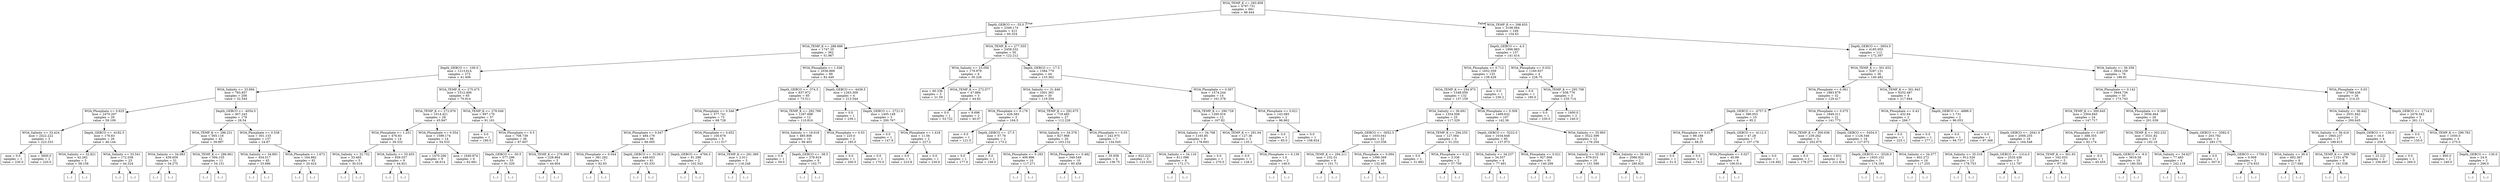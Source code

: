 digraph Tree {
node [shape=box] ;
0 [label="WOA_TEMP_K <= 293.858\nmse = 4797.731\nsamples = 661\nvalue = 98.444"] ;
1 [label="Depth_GEBCO <= -35.0\nmse = 2349.174\nsamples = 412\nvalue = 60.324"] ;
0 -> 1 [labeldistance=2.5, labelangle=45, headlabel="True"] ;
2 [label="WOA_TEMP_K <= 288.686\nmse = 1747.35\nsamples = 362\nvalue = 51.967"] ;
1 -> 2 ;
3 [label="Depth_GEBCO <= -100.0\nmse = 1213.614\nsamples = 273\nvalue = 41.406"] ;
2 -> 3 ;
4 [label="WOA_Salinity <= 33.694\nmse = 783.857\nsamples = 208\nvalue = 32.544"] ;
3 -> 4 ;
5 [label="WOA_Phosphate <= 0.625\nmse = 2470.297\nsamples = 29\nvalue = 59.109"] ;
4 -> 5 ;
6 [label="WOA_Salinity <= 33.424\nmse = 2422.222\nsamples = 3\nvalue = 223.333"] ;
5 -> 6 ;
7 [label="mse = 0.0\nsamples = 1\nvalue = 230.0"] ;
6 -> 7 ;
8 [label="mse = 3600.0\nsamples = 2\nvalue = 220.0"] ;
6 -> 8 ;
9 [label="Depth_GEBCO <= -4182.5\nmse = 176.83\nsamples = 26\nvalue = 46.144"] ;
5 -> 9 ;
10 [label="WOA_Salinity <= 32.821\nmse = 42.262\nsamples = 3\nvalue = 58.158"] ;
9 -> 10 ;
11 [label="(...)"] ;
10 -> 11 ;
12 [label="(...)"] ;
10 -> 12 ;
15 [label="WOA_Salinity <= 33.541\nmse = 172.038\nsamples = 23\nvalue = 44.324"] ;
9 -> 15 ;
16 [label="(...)"] ;
15 -> 16 ;
33 [label="(...)"] ;
15 -> 33 ;
50 [label="Depth_GEBCO <= -4054.5\nmse = 407.243\nsamples = 179\nvalue = 28.54"] ;
4 -> 50 ;
51 [label="WOA_TEMP_K <= 286.231\nmse = 565.118\nsamples = 42\nvalue = 39.997"] ;
50 -> 51 ;
52 [label="WOA_Salinity <= 34.083\nmse = 439.659\nsamples = 31\nvalue = 34.275"] ;
51 -> 52 ;
53 [label="(...)"] ;
52 -> 53 ;
92 [label="(...)"] ;
52 -> 92 ;
113 [label="WOA_TEMP_K <= 286.961\nmse = 594.155\nsamples = 11\nvalue = 54.151"] ;
51 -> 113 ;
114 [label="(...)"] ;
113 -> 114 ;
115 [label="(...)"] ;
113 -> 115 ;
134 [label="WOA_Phosphate <= 0.538\nmse = 301.133\nsamples = 137\nvalue = 24.87"] ;
50 -> 134 ;
135 [label="WOA_Salinity <= 34.891\nmse = 454.517\nsamples = 45\nvalue = 33.696"] ;
134 -> 135 ;
136 [label="(...)"] ;
135 -> 136 ;
149 [label="(...)"] ;
135 -> 149 ;
186 [label="WOA_Phosphate <= 1.672\nmse = 164.882\nsamples = 92\nvalue = 20.424"] ;
134 -> 186 ;
187 [label="(...)"] ;
186 -> 187 ;
300 [label="(...)"] ;
186 -> 300 ;
323 [label="WOA_TEMP_K <= 275.475\nmse = 1512.406\nsamples = 65\nvalue = 70.914"] ;
3 -> 323 ;
324 [label="WOA_TEMP_K <= 272.876\nmse = 1014.421\nsamples = 28\nvalue = 45.847"] ;
323 -> 324 ;
325 [label="WOA_Phosphate <= 1.251\nmse = 476.83\nsamples = 14\nvalue = 39.332"] ;
324 -> 325 ;
326 [label="WOA_Salinity <= 32.752\nmse = 33.465\nsamples = 5\nvalue = 30.018"] ;
325 -> 326 ;
327 [label="(...)"] ;
326 -> 327 ;
328 [label="(...)"] ;
326 -> 328 ;
329 [label="WOA_Salinity <= 33.455\nmse = 659.557\nsamples = 9\nvalue = 44.921"] ;
325 -> 329 ;
330 [label="(...)"] ;
329 -> 330 ;
335 [label="(...)"] ;
329 -> 335 ;
338 [label="WOA_Phosphate <= 0.554\nmse = 1599.174\nsamples = 14\nvalue = 54.533"] ;
324 -> 338 ;
339 [label="mse = 1470.206\nsamples = 8\nvalue = 48.014"] ;
338 -> 339 ;
340 [label="mse = 1640.874\nsamples = 6\nvalue = 62.681"] ;
338 -> 340 ;
341 [label="WOA_TEMP_K <= 278.049\nmse = 997.176\nsamples = 37\nvalue = 91.161"] ;
323 -> 341 ;
342 [label="mse = 0.0\nsamples = 1\nvalue = 180.0"] ;
341 -> 342 ;
343 [label="WOA_Phosphate <= 0.5\nmse = 708.739\nsamples = 36\nvalue = 87.607"] ;
341 -> 343 ;
344 [label="Depth_GEBCO <= -50.5\nmse = 577.296\nsamples = 33\nvalue = 91.329"] ;
343 -> 344 ;
345 [label="(...)"] ;
344 -> 345 ;
364 [label="(...)"] ;
344 -> 364 ;
391 [label="WOA_TEMP_K <= 279.668\nmse = 228.864\nsamples = 3\nvalue = 44.804"] ;
343 -> 391 ;
392 [label="(...)"] ;
391 -> 392 ;
393 [label="(...)"] ;
391 -> 393 ;
396 [label="WOA_Phosphate <= 1.026\nmse = 2036.889\nsamples = 89\nvalue = 82.449"] ;
2 -> 396 ;
397 [label="Depth_GEBCO <= -374.5\nmse = 837.972\nsamples = 85\nvalue = 73.511"] ;
396 -> 397 ;
398 [label="WOA_Phosphate <= 0.546\nmse = 577.741\nsamples = 73\nvalue = 68.728"] ;
397 -> 398 ;
399 [label="WOA_Phosphate <= 0.047\nmse = 484.176\nsamples = 68\nvalue = 66.005"] ;
398 -> 399 ;
400 [label="WOA_Phosphate <= 0.044\nmse = 381.292\nsamples = 7\nvalue = 82.93"] ;
399 -> 400 ;
401 [label="(...)"] ;
400 -> 401 ;
410 [label="(...)"] ;
400 -> 410 ;
411 [label="Depth_GEBCO <= -5139.0\nmse = 448.053\nsamples = 61\nvalue = 63.333"] ;
399 -> 411 ;
412 [label="(...)"] ;
411 -> 412 ;
423 [label="(...)"] ;
411 -> 423 ;
510 [label="WOA_Phosphate <= 0.652\nmse = 100.678\nsamples = 5\nvalue = 111.517"] ;
398 -> 510 ;
511 [label="Depth_GEBCO <= -4794.5\nmse = 91.298\nsamples = 2\nvalue = 102.543"] ;
510 -> 511 ;
512 [label="(...)"] ;
511 -> 512 ;
513 [label="(...)"] ;
511 -> 513 ;
514 [label="WOA_TEMP_K <= 291.369\nmse = 2.011\nsamples = 3\nvalue = 118.248"] ;
510 -> 514 ;
515 [label="(...)"] ;
514 -> 515 ;
516 [label="(...)"] ;
514 -> 516 ;
517 [label="WOA_TEMP_K <= 292.769\nmse = 1297.688\nsamples = 12\nvalue = 110.816"] ;
397 -> 517 ;
518 [label="WOA_Salinity <= 19.618\nmse = 485.806\nsamples = 10\nvalue = 99.403"] ;
517 -> 518 ;
519 [label="mse = 0.0\nsamples = 1\nvalue = 59.0"] ;
518 -> 519 ;
520 [label="Depth_GEBCO <= -38.5\nmse = 378.919\nsamples = 9\nvalue = 102.77"] ;
518 -> 520 ;
521 [label="(...)"] ;
520 -> 521 ;
534 [label="(...)"] ;
520 -> 534 ;
535 [label="WOA_Phosphate <= 0.03\nmse = 225.0\nsamples = 2\nvalue = 185.0"] ;
517 -> 535 ;
536 [label="mse = 0.0\nsamples = 1\nvalue = 200.0"] ;
535 -> 536 ;
537 [label="mse = 0.0\nsamples = 1\nvalue = 170.0"] ;
535 -> 537 ;
538 [label="Depth_GEBCO <= -4439.5\nmse = 1263.309\nsamples = 4\nvalue = 213.544"] ;
396 -> 538 ;
539 [label="mse = 0.0\nsamples = 1\nvalue = 239.1"] ;
538 -> 539 ;
540 [label="Depth_GEBCO <= -2721.0\nmse = 1405.149\nsamples = 3\nvalue = 200.767"] ;
538 -> 540 ;
541 [label="mse = 0.0\nsamples = 1\nvalue = 147.9"] ;
540 -> 541 ;
542 [label="WOA_Phosphate <= 1.418\nmse = 11.56\nsamples = 2\nvalue = 227.2"] ;
540 -> 542 ;
543 [label="mse = 0.0\nsamples = 1\nvalue = 223.8"] ;
542 -> 543 ;
544 [label="mse = 0.0\nsamples = 1\nvalue = 230.6"] ;
542 -> 544 ;
545 [label="WOA_TEMP_K <= 277.555\nmse = 2458.532\nsamples = 50\nvalue = 122.212"] ;
1 -> 545 ;
546 [label="WOA_Salinity <= 23.056\nmse = 179.979\nsamples = 6\nvalue = 30.226"] ;
545 -> 546 ;
547 [label="mse = 60.336\nsamples = 3\nvalue = 21.59"] ;
546 -> 547 ;
548 [label="WOA_TEMP_K <= 272.077\nmse = 47.884\nsamples = 3\nvalue = 44.62"] ;
546 -> 548 ;
549 [label="mse = 0.0\nsamples = 1\nvalue = 53.722"] ;
548 -> 549 ;
550 [label="mse = 9.696\nsamples = 2\nvalue = 40.07"] ;
548 -> 550 ;
551 [label="Depth_GEBCO <= -17.5\nmse = 1584.779\nsamples = 44\nvalue = 133.362"] ;
545 -> 551 ;
552 [label="WOA_Salinity <= 31.846\nmse = 1001.361\nsamples = 30\nvalue = 119.354"] ;
551 -> 552 ;
553 [label="WOA_Phosphate <= 0.178\nmse = 426.583\nsamples = 3\nvalue = 164.5"] ;
552 -> 553 ;
554 [label="mse = 0.0\nsamples = 1\nvalue = 121.0"] ;
553 -> 554 ;
555 [label="Depth_GEBCO <= -27.5\nmse = 57.76\nsamples = 2\nvalue = 173.2"] ;
553 -> 555 ;
556 [label="mse = 0.0\nsamples = 1\nvalue = 177.0"] ;
555 -> 556 ;
557 [label="mse = 0.0\nsamples = 1\nvalue = 158.0"] ;
555 -> 557 ;
558 [label="WOA_TEMP_K <= 292.675\nmse = 719.485\nsamples = 27\nvalue = 112.226"] ;
552 -> 558 ;
559 [label="WOA_Salinity <= 34.378\nmse = 627.968\nsamples = 20\nvalue = 103.132"] ;
558 -> 559 ;
560 [label="WOA_Phosphate <= 0.183\nmse = 400.896\nsamples = 10\nvalue = 117.271"] ;
559 -> 560 ;
561 [label="(...)"] ;
560 -> 561 ;
564 [label="(...)"] ;
560 -> 564 ;
579 [label="WOA_Phosphate <= 0.482\nmse = 349.549\nsamples = 10\nvalue = 85.458"] ;
559 -> 579 ;
580 [label="(...)"] ;
579 -> 580 ;
591 [label="(...)"] ;
579 -> 591 ;
592 [label="WOA_Phosphate <= 0.03\nmse = 242.975\nsamples = 7\nvalue = 134.545"] ;
558 -> 592 ;
593 [label="mse = 35.938\nsamples = 4\nvalue = 138.75"] ;
592 -> 593 ;
594 [label="mse = 622.222\nsamples = 3\nvalue = 123.333"] ;
592 -> 594 ;
595 [label="WOA_Phosphate <= 0.567\nmse = 1574.244\nsamples = 14\nvalue = 161.378"] ;
551 -> 595 ;
596 [label="WOA_TEMP_K <= 290.728\nmse = 1260.916\nsamples = 12\nvalue = 167.82"] ;
595 -> 596 ;
597 [label="WOA_Salinity <= 34.768\nmse = 1165.85\nsamples = 9\nvalue = 178.693"] ;
596 -> 597 ;
598 [label="WOA_Salinity <= 34.116\nmse = 611.096\nsamples = 8\nvalue = 172.171"] ;
597 -> 598 ;
599 [label="(...)"] ;
598 -> 599 ;
612 [label="(...)"] ;
598 -> 612 ;
613 [label="mse = 0.0\nsamples = 1\nvalue = 270.0"] ;
597 -> 613 ;
614 [label="WOA_TEMP_K <= 291.04\nmse = 127.36\nsamples = 3\nvalue = 135.2"] ;
596 -> 614 ;
615 [label="mse = 0.0\nsamples = 1\nvalue = 126.0"] ;
614 -> 615 ;
616 [label="WOA_Phosphate <= 0.139\nmse = 1.0\nsamples = 2\nvalue = 149.0"] ;
614 -> 616 ;
617 [label="(...)"] ;
616 -> 617 ;
618 [label="(...)"] ;
616 -> 618 ;
619 [label="WOA_Phosphate <= 0.621\nmse = 143.085\nsamples = 2\nvalue = 96.962"] ;
595 -> 619 ;
620 [label="mse = 0.0\nsamples = 1\nvalue = 85.0"] ;
619 -> 620 ;
621 [label="mse = 0.0\nsamples = 1\nvalue = 108.924"] ;
619 -> 621 ;
622 [label="WOA_TEMP_K <= 298.655\nmse = 3108.064\nsamples = 249\nvalue = 154.63"] ;
0 -> 622 [labeldistance=2.5, labelangle=-45, headlabel="False"] ;
623 [label="Depth_GEBCO <= -4.5\nmse = 1896.883\nsamples = 137\nvalue = 141.414"] ;
622 -> 623 ;
624 [label="WOA_Phosphate <= 0.712\nmse = 1652.359\nsamples = 133\nvalue = 138.429"] ;
623 -> 624 ;
625 [label="WOA_TEMP_K <= 294.975\nmse = 1548.059\nsamples = 132\nvalue = 137.159"] ;
624 -> 625 ;
626 [label="WOA_Salinity <= 36.691\nmse = 1354.508\nsamples = 25\nvalue = 117.329"] ;
625 -> 626 ;
627 [label="Depth_GEBCO <= -3052.5\nmse = 1033.041\nsamples = 22\nvalue = 123.336"] ;
626 -> 627 ;
628 [label="WOA_TEMP_K <= 294.211\nmse = 232.51\nsamples = 6\nvalue = 101.71"] ;
627 -> 628 ;
629 [label="(...)"] ;
628 -> 629 ;
630 [label="(...)"] ;
628 -> 630 ;
639 [label="WOA_Phosphate <= 0.094\nmse = 1090.369\nsamples = 16\nvalue = 132.405"] ;
627 -> 639 ;
640 [label="(...)"] ;
639 -> 640 ;
645 [label="(...)"] ;
639 -> 645 ;
662 [label="WOA_TEMP_K <= 294.255\nmse = 127.564\nsamples = 3\nvalue = 51.252"] ;
626 -> 662 ;
663 [label="mse = 0.0\nsamples = 1\nvalue = 31.882"] ;
662 -> 663 ;
664 [label="WOA_Phosphate <= 0.22\nmse = 3.336\nsamples = 2\nvalue = 57.709"] ;
662 -> 664 ;
665 [label="(...)"] ;
664 -> 665 ;
666 [label="(...)"] ;
664 -> 666 ;
667 [label="WOA_Phosphate <= 0.309\nmse = 1468.632\nsamples = 107\nvalue = 142.36"] ;
625 -> 667 ;
668 [label="Depth_GEBCO <= -5222.0\nmse = 1034.648\nsamples = 95\nvalue = 137.973"] ;
667 -> 668 ;
669 [label="WOA_Salinity <= 34.237\nmse = 34.557\nsamples = 4\nvalue = 77.491"] ;
668 -> 669 ;
670 [label="(...)"] ;
669 -> 670 ;
671 [label="(...)"] ;
669 -> 671 ;
674 [label="WOA_Phosphate <= 0.021\nmse = 927.008\nsamples = 91\nvalue = 140.299"] ;
668 -> 674 ;
675 [label="(...)"] ;
674 -> 675 ;
682 [label="(...)"] ;
674 -> 682 ;
809 [label="WOA_Salinity <= 35.993\nmse = 3522.599\nsamples = 12\nvalue = 176.204"] ;
667 -> 809 ;
810 [label="WOA_Salinity <= 35.581\nmse = 679.015\nsamples = 10\nvalue = 151.588"] ;
809 -> 810 ;
811 [label="(...)"] ;
810 -> 811 ;
826 [label="(...)"] ;
810 -> 826 ;
829 [label="WOA_Salinity <= 36.043\nmse = 2086.922\nsamples = 2\nvalue = 280.825"] ;
809 -> 829 ;
830 [label="(...)"] ;
829 -> 830 ;
831 [label="(...)"] ;
829 -> 831 ;
832 [label="mse = 0.0\nsamples = 1\nvalue = 236.2"] ;
624 -> 832 ;
833 [label="WOA_Phosphate <= 0.032\nmse = 1160.937\nsamples = 4\nvalue = 228.75"] ;
623 -> 833 ;
834 [label="mse = 0.0\nsamples = 1\nvalue = 180.0"] ;
833 -> 834 ;
835 [label="WOA_TEMP_K <= 295.708\nmse = 938.776\nsamples = 3\nvalue = 235.714"] ;
833 -> 835 ;
836 [label="mse = 0.0\nsamples = 1\nvalue = 230.0"] ;
835 -> 836 ;
837 [label="mse = 1600.0\nsamples = 2\nvalue = 240.0"] ;
835 -> 837 ;
838 [label="Depth_GEBCO <= -3954.0\nmse = 4185.955\nsamples = 112\nvalue = 172.397"] ;
622 -> 838 ;
839 [label="WOA_TEMP_K <= 301.652\nmse = 3287.131\nsamples = 36\nvalue = 140.482"] ;
838 -> 839 ;
840 [label="WOA_Phosphate <= 0.061\nmse = 1883.879\nsamples = 32\nvalue = 129.417"] ;
839 -> 840 ;
841 [label="Depth_GEBCO <= -4757.0\nmse = 386.053\nsamples = 10\nvalue = 95.2"] ;
840 -> 841 ;
842 [label="WOA_Phosphate <= 0.017\nmse = 99.188\nsamples = 3\nvalue = 68.25"] ;
841 -> 842 ;
843 [label="mse = 0.0\nsamples = 1\nvalue = 51.0"] ;
842 -> 843 ;
844 [label="mse = 0.0\nsamples = 2\nvalue = 74.0"] ;
842 -> 844 ;
845 [label="Depth_GEBCO <= -4112.5\nmse = 47.28\nsamples = 7\nvalue = 107.178"] ;
841 -> 845 ;
846 [label="WOA_Phosphate <= 0.027\nmse = 40.99\nsamples = 6\nvalue = 106.014"] ;
845 -> 846 ;
847 [label="(...)"] ;
846 -> 847 ;
852 [label="(...)"] ;
846 -> 852 ;
855 [label="mse = 0.0\nsamples = 1\nvalue = 116.492"] ;
845 -> 855 ;
856 [label="WOA_Phosphate <= 0.075\nmse = 1849.311\nsamples = 22\nvalue = 141.773"] ;
840 -> 856 ;
857 [label="WOA_TEMP_K <= 300.636\nmse = 239.262\nsamples = 3\nvalue = 202.675"] ;
856 -> 857 ;
858 [label="mse = 0.0\nsamples = 1\nvalue = 178.277"] ;
857 -> 858 ;
859 [label="mse = 1.631\nsamples = 2\nvalue = 212.434"] ;
857 -> 859 ;
860 [label="Depth_GEBCO <= -5454.0\nmse = 1126.546\nsamples = 19\nvalue = 127.072"] ;
856 -> 860 ;
861 [label="Depth_GEBCO <= -5528.0\nmse = 1920.152\nsamples = 3\nvalue = 174.193"] ;
860 -> 861 ;
862 [label="(...)"] ;
861 -> 862 ;
865 [label="(...)"] ;
861 -> 865 ;
866 [label="WOA_Salinity <= 34.377\nmse = 402.272\nsamples = 16\nvalue = 117.255"] ;
860 -> 866 ;
867 [label="(...)"] ;
866 -> 867 ;
868 [label="(...)"] ;
866 -> 868 ;
897 [label="WOA_TEMP_K <= 301.943\nmse = 6252.487\nsamples = 4\nvalue = 217.944"] ;
839 -> 897 ;
898 [label="WOA_Phosphate <= 0.43\nmse = 432.64\nsamples = 2\nvalue = 266.7"] ;
897 -> 898 ;
899 [label="mse = 0.0\nsamples = 1\nvalue = 225.1"] ;
898 -> 899 ;
900 [label="mse = 0.0\nsamples = 1\nvalue = 277.1"] ;
898 -> 900 ;
901 [label="Depth_GEBCO <= -4886.0\nmse = 1.731\nsamples = 2\nvalue = 96.053"] ;
897 -> 901 ;
902 [label="mse = 0.0\nsamples = 1\nvalue = 94.737"] ;
901 -> 902 ;
903 [label="mse = 0.0\nsamples = 1\nvalue = 97.368"] ;
901 -> 903 ;
904 [label="WOA_Salinity <= 36.358\nmse = 3924.159\nsamples = 76\nvalue = 186.81"] ;
838 -> 904 ;
905 [label="WOA_Phosphate <= 0.142\nmse = 3944.736\nsamples = 50\nvalue = 173.743"] ;
904 -> 905 ;
906 [label="WOA_TEMP_K <= 300.645\nmse = 2564.845\nsamples = 24\nvalue = 147.717"] ;
905 -> 906 ;
907 [label="Depth_GEBCO <= -2041.0\nmse = 2006.255\nsamples = 18\nvalue = 164.548"] ;
906 -> 907 ;
908 [label="WOA_Salinity <= 35.316\nmse = 912.526\nsamples = 13\nvalue = 178.753"] ;
907 -> 908 ;
909 [label="(...)"] ;
908 -> 909 ;
912 [label="(...)"] ;
908 -> 912 ;
923 [label="Depth_GEBCO <= -1314.0\nmse = 2535.436\nsamples = 5\nvalue = 111.787"] ;
907 -> 923 ;
924 [label="(...)"] ;
923 -> 924 ;
925 [label="(...)"] ;
923 -> 925 ;
932 [label="WOA_Phosphate <= 0.097\nmse = 388.355\nsamples = 6\nvalue = 92.174"] ;
906 -> 932 ;
933 [label="WOA_TEMP_K <= 301.93\nmse = 162.033\nsamples = 5\nvalue = 97.365"] ;
932 -> 933 ;
934 [label="(...)"] ;
933 -> 934 ;
939 [label="(...)"] ;
933 -> 939 ;
942 [label="mse = -0.0\nsamples = 1\nvalue = 45.455"] ;
932 -> 942 ;
943 [label="WOA_Phosphate <= 0.369\nmse = 3936.464\nsamples = 26\nvalue = 201.039"] ;
905 -> 943 ;
944 [label="WOA_TEMP_K <= 302.232\nmse = 3531.82\nsamples = 23\nvalue = 192.16"] ;
943 -> 944 ;
945 [label="Depth_GEBCO <= -9.0\nmse = 3619.58\nsamples = 19\nvalue = 180.503"] ;
944 -> 945 ;
946 [label="(...)"] ;
945 -> 946 ;
971 [label="(...)"] ;
945 -> 971 ;
974 [label="WOA_Salinity <= 34.627\nmse = 77.483\nsamples = 4\nvalue = 242.118"] ;
944 -> 974 ;
975 [label="(...)"] ;
974 -> 975 ;
978 [label="(...)"] ;
974 -> 978 ;
979 [label="Depth_GEBCO <= -3582.0\nmse = 203.782\nsamples = 3\nvalue = 283.175"] ;
943 -> 979 ;
980 [label="mse = 0.0\nsamples = 1\nvalue = 307.9"] ;
979 -> 980 ;
981 [label="Depth_GEBCO <= -1759.0\nmse = 0.009\nsamples = 2\nvalue = 274.933"] ;
979 -> 981 ;
982 [label="(...)"] ;
981 -> 982 ;
983 [label="(...)"] ;
981 -> 983 ;
984 [label="WOA_Phosphate <= 0.03\nmse = 2769.438\nsamples = 26\nvalue = 214.25"] ;
904 -> 984 ;
985 [label="WOA_Salinity <= 36.442\nmse = 2031.842\nsamples = 21\nvalue = 200.645"] ;
984 -> 985 ;
986 [label="WOA_Salinity <= 36.416\nmse = 1665.237\nsamples = 17\nvalue = 189.615"] ;
985 -> 986 ;
987 [label="WOA_Salinity <= 36.4\nmse = 602.367\nsamples = 8\nvalue = 217.692"] ;
986 -> 987 ;
988 [label="(...)"] ;
987 -> 988 ;
991 [label="(...)"] ;
987 -> 991 ;
994 [label="WOA_TEMP_K <= 299.709\nmse = 1151.479\nsamples = 9\nvalue = 161.538"] ;
986 -> 994 ;
995 [label="(...)"] ;
994 -> 995 ;
996 [label="(...)"] ;
994 -> 996 ;
997 [label="Depth_GEBCO <= -130.0\nmse = 16.0\nsamples = 4\nvalue = 258.0"] ;
985 -> 997 ;
998 [label="mse = 22.222\nsamples = 2\nvalue = 256.667"] ;
997 -> 998 ;
999 [label="mse = 0.0\nsamples = 2\nvalue = 260.0"] ;
997 -> 999 ;
1000 [label="Depth_GEBCO <= -1714.5\nmse = 2476.543\nsamples = 5\nvalue = 261.111"] ;
984 -> 1000 ;
1001 [label="mse = 0.0\nsamples = 1\nvalue = 150.0"] ;
1000 -> 1001 ;
1002 [label="WOA_TEMP_K <= 299.783\nmse = 1050.0\nsamples = 4\nvalue = 275.0"] ;
1000 -> 1002 ;
1003 [label="mse = 800.0\nsamples = 2\nvalue = 240.0"] ;
1002 -> 1003 ;
1004 [label="Depth_GEBCO <= -130.0\nmse = 24.0\nsamples = 2\nvalue = 296.0"] ;
1002 -> 1004 ;
1005 [label="(...)"] ;
1004 -> 1005 ;
1006 [label="(...)"] ;
1004 -> 1006 ;
}